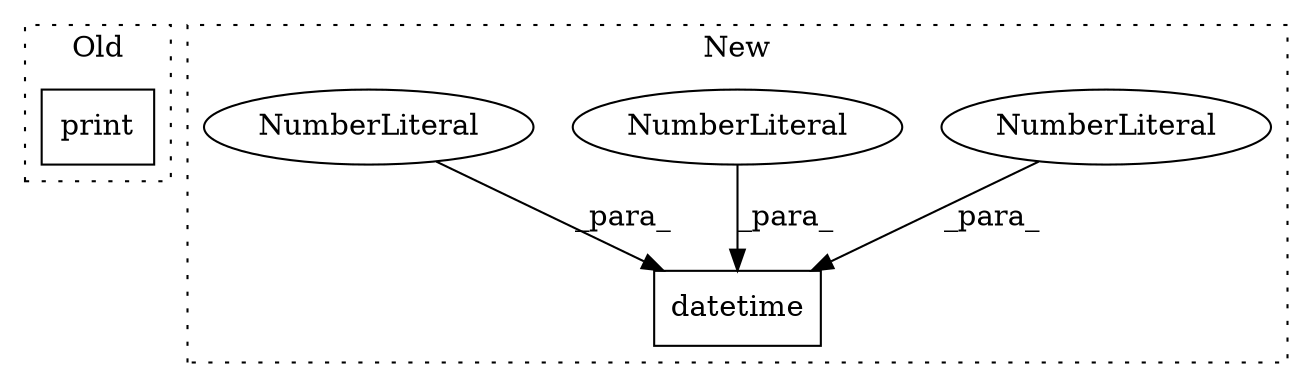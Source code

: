 digraph G {
subgraph cluster0 {
1 [label="print" a="32" s="1632,1679" l="6,1" shape="box"];
label = "Old";
style="dotted";
}
subgraph cluster1 {
2 [label="datetime" a="32" s="674,708" l="9,1" shape="box"];
3 [label="NumberLiteral" a="34" s="702" l="6" shape="ellipse"];
4 [label="NumberLiteral" a="34" s="699" l="2" shape="ellipse"];
5 [label="NumberLiteral" a="34" s="683" l="4" shape="ellipse"];
label = "New";
style="dotted";
}
3 -> 2 [label="_para_"];
4 -> 2 [label="_para_"];
5 -> 2 [label="_para_"];
}